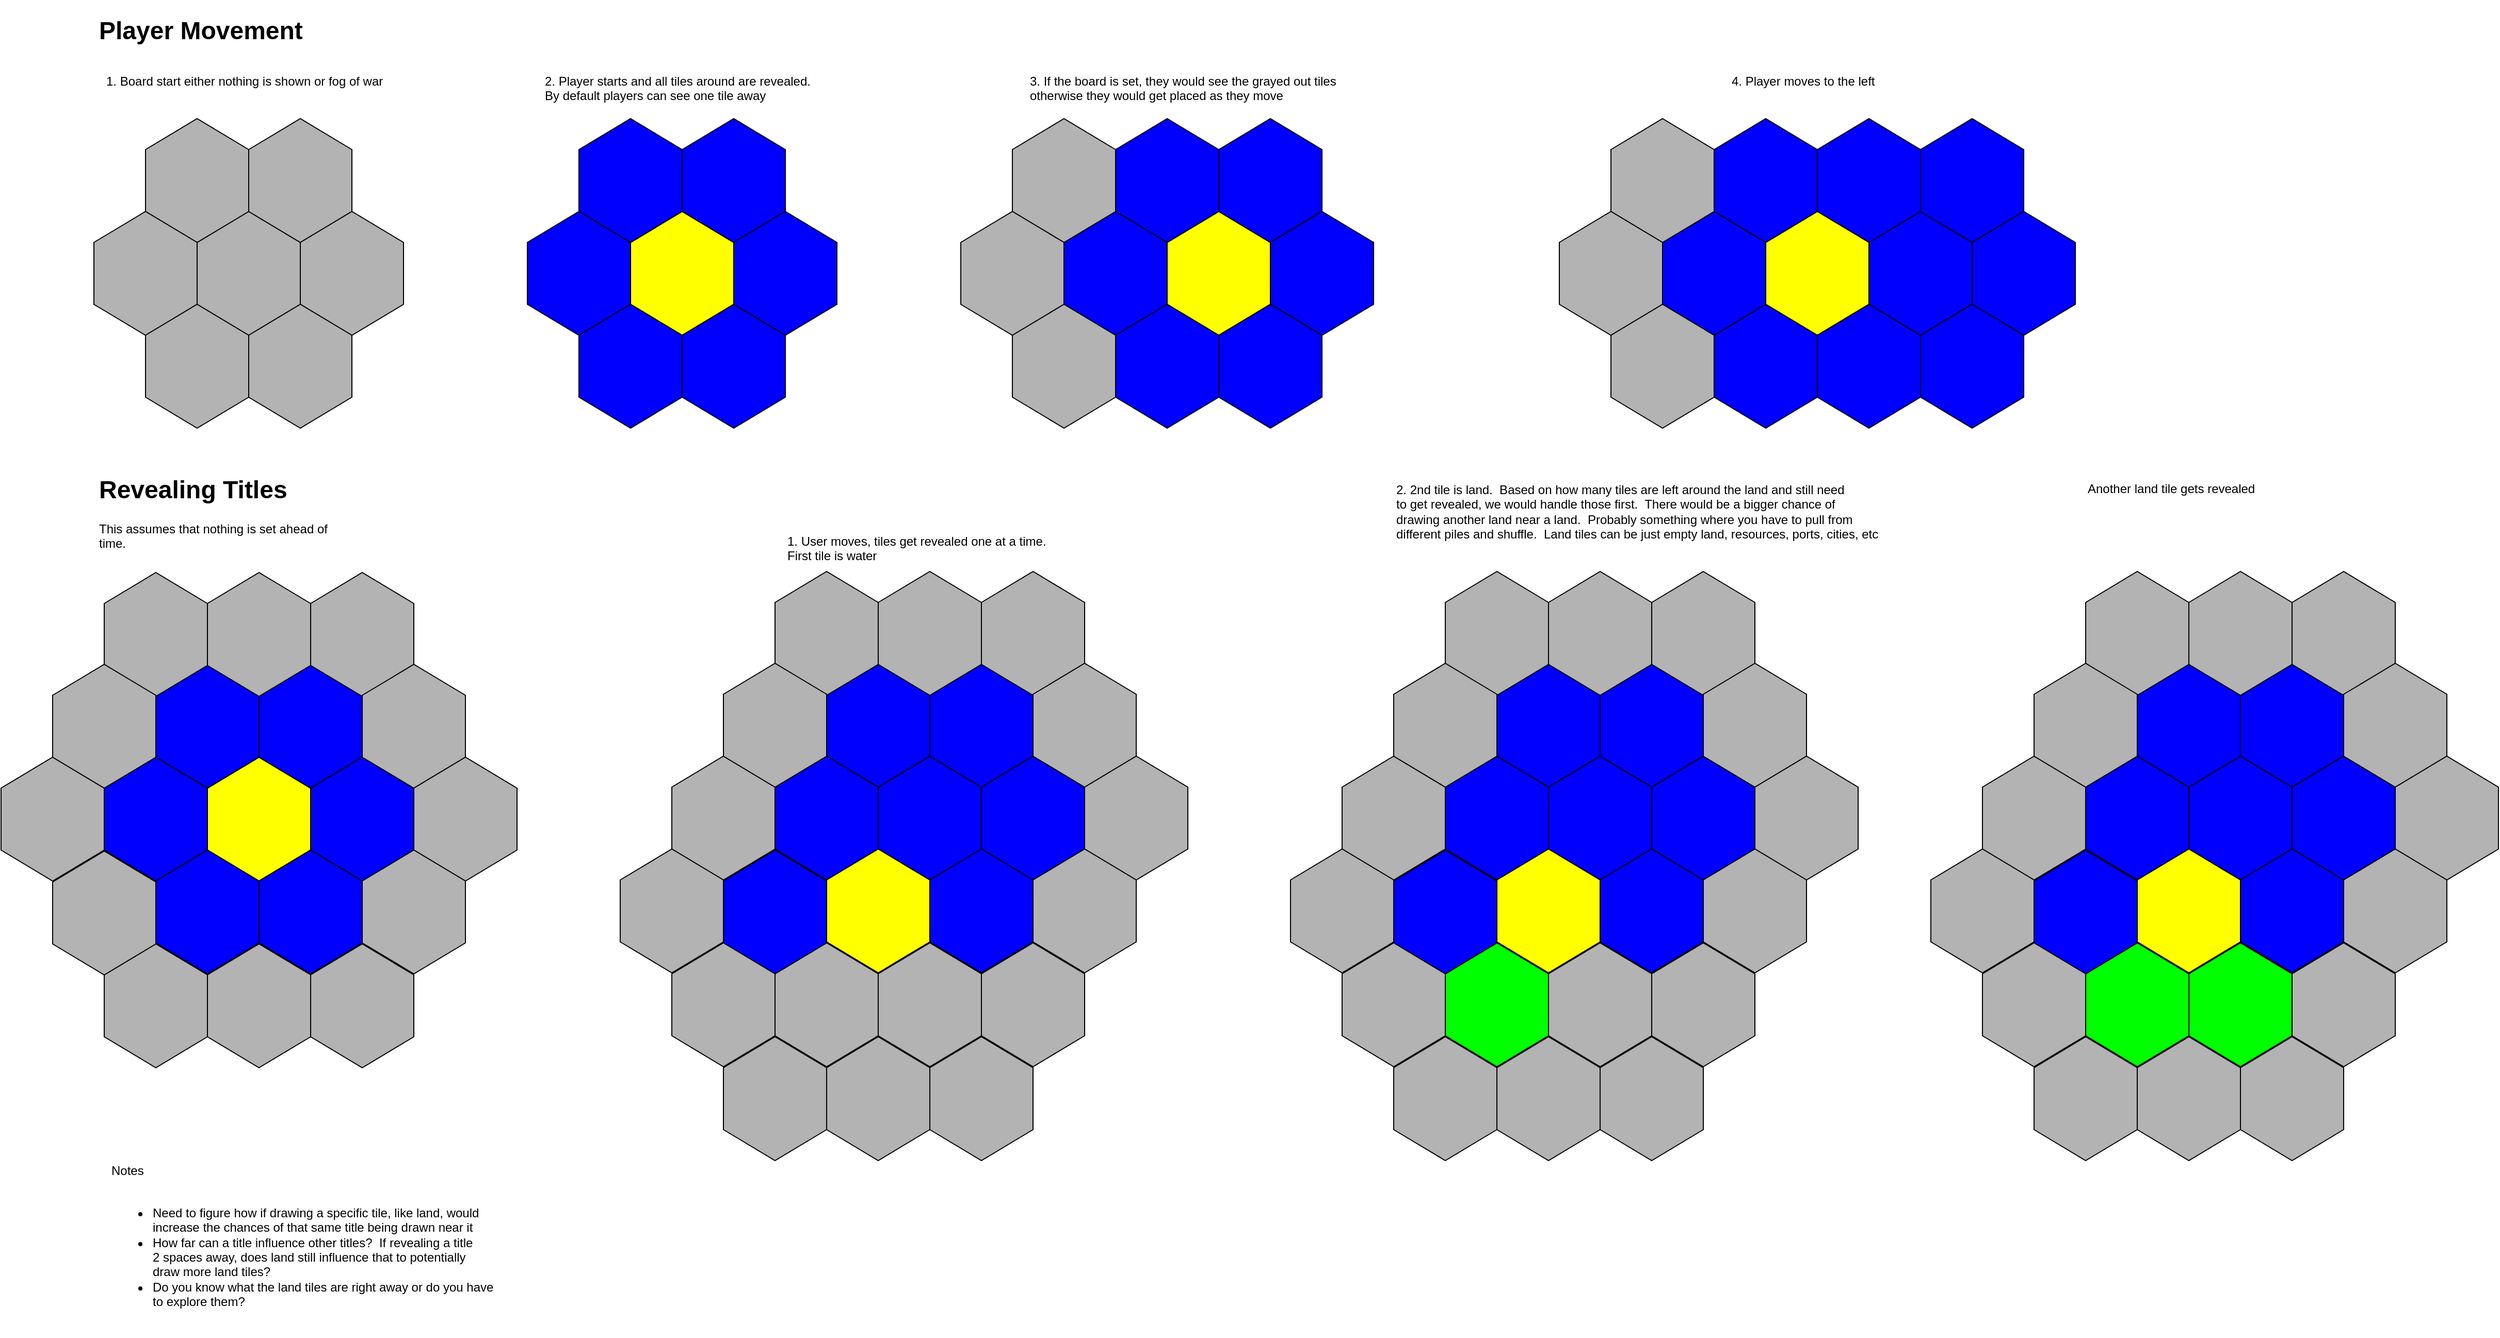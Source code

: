 <mxfile version="10.3.9" type="github"><diagram id="dtpAm63XE2LpqEBOxXvV" name="Page-1"><mxGraphModel dx="1083" dy="1764" grid="1" gridSize="10" guides="1" tooltips="1" connect="1" arrows="1" fold="1" page="1" pageScale="1" pageWidth="1920" pageHeight="1080" math="0" shadow="0"><root><mxCell id="0"/><mxCell id="1" parent="0"/><mxCell id="y9vMzIbp1HaaN1UP6ccl-5" value="" style="shape=hexagon;perimeter=hexagonPerimeter2;whiteSpace=wrap;html=1;fontColor=#00FF80;fillColor=#B3B3B3;direction=south;" parent="1" vertex="1"><mxGeometry x="310" y="190" width="100" height="120" as="geometry"/></mxCell><mxCell id="y9vMzIbp1HaaN1UP6ccl-6" value="" style="shape=hexagon;perimeter=hexagonPerimeter2;whiteSpace=wrap;html=1;fontColor=#00FF80;fillColor=#B3B3B3;direction=south;" parent="1" vertex="1"><mxGeometry x="260" y="100" width="100" height="120" as="geometry"/></mxCell><mxCell id="y9vMzIbp1HaaN1UP6ccl-7" value="" style="shape=hexagon;perimeter=hexagonPerimeter2;whiteSpace=wrap;html=1;fontColor=#00FF80;fillColor=#B3B3B3;direction=south;" parent="1" vertex="1"><mxGeometry x="360" y="100" width="100" height="120" as="geometry"/></mxCell><mxCell id="y9vMzIbp1HaaN1UP6ccl-8" value="" style="shape=hexagon;perimeter=hexagonPerimeter2;whiteSpace=wrap;html=1;fontColor=#00FF80;fillColor=#B3B3B3;direction=south;" parent="1" vertex="1"><mxGeometry x="410" y="190" width="100" height="120" as="geometry"/></mxCell><mxCell id="y9vMzIbp1HaaN1UP6ccl-9" value="" style="shape=hexagon;perimeter=hexagonPerimeter2;whiteSpace=wrap;html=1;fontColor=#00FF80;fillColor=#B3B3B3;direction=south;" parent="1" vertex="1"><mxGeometry x="210" y="190" width="100" height="120" as="geometry"/></mxCell><mxCell id="y9vMzIbp1HaaN1UP6ccl-10" value="" style="shape=hexagon;perimeter=hexagonPerimeter2;whiteSpace=wrap;html=1;fontColor=#00FF80;fillColor=#B3B3B3;direction=south;" parent="1" vertex="1"><mxGeometry x="260" y="280" width="100" height="120" as="geometry"/></mxCell><mxCell id="y9vMzIbp1HaaN1UP6ccl-11" value="" style="shape=hexagon;perimeter=hexagonPerimeter2;whiteSpace=wrap;html=1;fontColor=#00FF80;fillColor=#B3B3B3;direction=south;" parent="1" vertex="1"><mxGeometry x="360" y="280" width="100" height="120" as="geometry"/></mxCell><mxCell id="y9vMzIbp1HaaN1UP6ccl-13" value="&lt;font color=&quot;#000000&quot;&gt;1. Board start either nothing is shown or fog of war&lt;/font&gt;" style="text;html=1;resizable=0;points=[];autosize=1;align=left;verticalAlign=top;spacingTop=-4;fontColor=#00FF80;" parent="1" vertex="1"><mxGeometry x="220" y="54" width="280" height="20" as="geometry"/></mxCell><mxCell id="y9vMzIbp1HaaN1UP6ccl-14" value="" style="shape=hexagon;perimeter=hexagonPerimeter2;whiteSpace=wrap;html=1;fontColor=#00FF80;fillColor=#FFFF00;direction=south;" parent="1" vertex="1"><mxGeometry x="730" y="190" width="100" height="120" as="geometry"/></mxCell><mxCell id="y9vMzIbp1HaaN1UP6ccl-15" value="" style="shape=hexagon;perimeter=hexagonPerimeter2;whiteSpace=wrap;html=1;fontColor=#00FF80;fillColor=#0000FF;direction=south;" parent="1" vertex="1"><mxGeometry x="680" y="100" width="100" height="120" as="geometry"/></mxCell><mxCell id="y9vMzIbp1HaaN1UP6ccl-16" value="" style="shape=hexagon;perimeter=hexagonPerimeter2;whiteSpace=wrap;html=1;fontColor=#00FF80;fillColor=#0000FF;direction=south;" parent="1" vertex="1"><mxGeometry x="780" y="100" width="100" height="120" as="geometry"/></mxCell><mxCell id="y9vMzIbp1HaaN1UP6ccl-17" value="" style="shape=hexagon;perimeter=hexagonPerimeter2;whiteSpace=wrap;html=1;fontColor=#00FF80;fillColor=#0000FF;direction=south;" parent="1" vertex="1"><mxGeometry x="830" y="190" width="100" height="120" as="geometry"/></mxCell><mxCell id="y9vMzIbp1HaaN1UP6ccl-18" value="" style="shape=hexagon;perimeter=hexagonPerimeter2;whiteSpace=wrap;html=1;fontColor=#00FF80;fillColor=#0000FF;direction=south;" parent="1" vertex="1"><mxGeometry x="630" y="190" width="100" height="120" as="geometry"/></mxCell><mxCell id="y9vMzIbp1HaaN1UP6ccl-19" value="" style="shape=hexagon;perimeter=hexagonPerimeter2;whiteSpace=wrap;html=1;fontColor=#00FF80;fillColor=#0000FF;direction=south;" parent="1" vertex="1"><mxGeometry x="680" y="280" width="100" height="120" as="geometry"/></mxCell><mxCell id="y9vMzIbp1HaaN1UP6ccl-20" value="" style="shape=hexagon;perimeter=hexagonPerimeter2;whiteSpace=wrap;html=1;fontColor=#00FF80;fillColor=#0000FF;direction=south;" parent="1" vertex="1"><mxGeometry x="780" y="280" width="100" height="120" as="geometry"/></mxCell><mxCell id="y9vMzIbp1HaaN1UP6ccl-21" value="2. Player starts and all tiles around are revealed.&lt;br&gt;By default players can see one tile away" style="text;resizable=0;points=[];autosize=1;align=left;verticalAlign=top;spacingTop=-4;fontColor=#000000;html=1;" parent="1" vertex="1"><mxGeometry x="645" y="54" width="270" height="30" as="geometry"/></mxCell><mxCell id="y9vMzIbp1HaaN1UP6ccl-24" value="" style="shape=hexagon;perimeter=hexagonPerimeter2;whiteSpace=wrap;html=1;fontColor=#00FF80;fillColor=#FFFF00;direction=south;" parent="1" vertex="1"><mxGeometry x="1250" y="190" width="100" height="120" as="geometry"/></mxCell><mxCell id="y9vMzIbp1HaaN1UP6ccl-25" value="" style="shape=hexagon;perimeter=hexagonPerimeter2;whiteSpace=wrap;html=1;fontColor=#00FF80;fillColor=#0000FF;direction=south;" parent="1" vertex="1"><mxGeometry x="1200" y="100" width="100" height="120" as="geometry"/></mxCell><mxCell id="y9vMzIbp1HaaN1UP6ccl-26" value="" style="shape=hexagon;perimeter=hexagonPerimeter2;whiteSpace=wrap;html=1;fontColor=#00FF80;fillColor=#0000FF;direction=south;" parent="1" vertex="1"><mxGeometry x="1300" y="100" width="100" height="120" as="geometry"/></mxCell><mxCell id="y9vMzIbp1HaaN1UP6ccl-27" value="" style="shape=hexagon;perimeter=hexagonPerimeter2;whiteSpace=wrap;html=1;fontColor=#00FF80;fillColor=#0000FF;direction=south;" parent="1" vertex="1"><mxGeometry x="1350" y="190" width="100" height="120" as="geometry"/></mxCell><mxCell id="y9vMzIbp1HaaN1UP6ccl-28" value="" style="shape=hexagon;perimeter=hexagonPerimeter2;whiteSpace=wrap;html=1;fontColor=#00FF80;fillColor=#0000FF;direction=south;" parent="1" vertex="1"><mxGeometry x="1150" y="190" width="100" height="120" as="geometry"/></mxCell><mxCell id="y9vMzIbp1HaaN1UP6ccl-29" value="" style="shape=hexagon;perimeter=hexagonPerimeter2;whiteSpace=wrap;html=1;fontColor=#00FF80;fillColor=#0000FF;direction=south;" parent="1" vertex="1"><mxGeometry x="1200" y="280" width="100" height="120" as="geometry"/></mxCell><mxCell id="y9vMzIbp1HaaN1UP6ccl-30" value="" style="shape=hexagon;perimeter=hexagonPerimeter2;whiteSpace=wrap;html=1;fontColor=#00FF80;fillColor=#0000FF;direction=south;" parent="1" vertex="1"><mxGeometry x="1300" y="280" width="100" height="120" as="geometry"/></mxCell><mxCell id="y9vMzIbp1HaaN1UP6ccl-31" value="3. If the board is set, they would see the grayed out tiles&lt;br&gt;otherwise they would get placed as they move&lt;br&gt;" style="text;resizable=0;points=[];autosize=1;align=left;verticalAlign=top;spacingTop=-4;fontColor=#000000;html=1;" parent="1" vertex="1"><mxGeometry x="1115" y="54" width="310" height="30" as="geometry"/></mxCell><mxCell id="y9vMzIbp1HaaN1UP6ccl-32" value="" style="shape=hexagon;perimeter=hexagonPerimeter2;whiteSpace=wrap;html=1;fontColor=#00FF80;fillColor=#B3B3B3;direction=south;" parent="1" vertex="1"><mxGeometry x="1100" y="100" width="100" height="120" as="geometry"/></mxCell><mxCell id="y9vMzIbp1HaaN1UP6ccl-33" value="" style="shape=hexagon;perimeter=hexagonPerimeter2;whiteSpace=wrap;html=1;fontColor=#00FF80;fillColor=#B3B3B3;direction=south;" parent="1" vertex="1"><mxGeometry x="1050" y="190" width="100" height="120" as="geometry"/></mxCell><mxCell id="y9vMzIbp1HaaN1UP6ccl-34" value="" style="shape=hexagon;perimeter=hexagonPerimeter2;whiteSpace=wrap;html=1;fontColor=#00FF80;fillColor=#B3B3B3;direction=south;" parent="1" vertex="1"><mxGeometry x="1100" y="280" width="100" height="120" as="geometry"/></mxCell><mxCell id="y9vMzIbp1HaaN1UP6ccl-46" value="" style="shape=hexagon;perimeter=hexagonPerimeter2;whiteSpace=wrap;html=1;fontColor=#00FF80;fillColor=#0000FF;direction=south;" parent="1" vertex="1"><mxGeometry x="1930" y="190" width="100" height="120" as="geometry"/></mxCell><mxCell id="y9vMzIbp1HaaN1UP6ccl-47" value="" style="shape=hexagon;perimeter=hexagonPerimeter2;whiteSpace=wrap;html=1;fontColor=#00FF80;fillColor=#0000FF;direction=south;" parent="1" vertex="1"><mxGeometry x="1880" y="100" width="100" height="120" as="geometry"/></mxCell><mxCell id="y9vMzIbp1HaaN1UP6ccl-48" value="" style="shape=hexagon;perimeter=hexagonPerimeter2;whiteSpace=wrap;html=1;fontColor=#00FF80;fillColor=#0000FF;direction=south;" parent="1" vertex="1"><mxGeometry x="1980" y="100" width="100" height="120" as="geometry"/></mxCell><mxCell id="y9vMzIbp1HaaN1UP6ccl-49" value="" style="shape=hexagon;perimeter=hexagonPerimeter2;whiteSpace=wrap;html=1;fontColor=#00FF80;fillColor=#0000FF;direction=south;" parent="1" vertex="1"><mxGeometry x="2030" y="190" width="100" height="120" as="geometry"/></mxCell><mxCell id="y9vMzIbp1HaaN1UP6ccl-50" value="" style="shape=hexagon;perimeter=hexagonPerimeter2;whiteSpace=wrap;html=1;fontColor=#00FF80;fillColor=#FFFF00;direction=south;" parent="1" vertex="1"><mxGeometry x="1830" y="190" width="100" height="120" as="geometry"/></mxCell><mxCell id="y9vMzIbp1HaaN1UP6ccl-51" value="" style="shape=hexagon;perimeter=hexagonPerimeter2;whiteSpace=wrap;html=1;fontColor=#00FF80;fillColor=#0000FF;direction=south;" parent="1" vertex="1"><mxGeometry x="1880" y="280" width="100" height="120" as="geometry"/></mxCell><mxCell id="y9vMzIbp1HaaN1UP6ccl-52" value="" style="shape=hexagon;perimeter=hexagonPerimeter2;whiteSpace=wrap;html=1;fontColor=#00FF80;fillColor=#0000FF;direction=south;" parent="1" vertex="1"><mxGeometry x="1980" y="280" width="100" height="120" as="geometry"/></mxCell><mxCell id="y9vMzIbp1HaaN1UP6ccl-53" value="4. Player moves to the left&lt;br&gt;" style="text;resizable=0;points=[];autosize=1;align=left;verticalAlign=top;spacingTop=-4;fontColor=#000000;html=1;" parent="1" vertex="1"><mxGeometry x="1795" y="54" width="150" height="20" as="geometry"/></mxCell><mxCell id="y9vMzIbp1HaaN1UP6ccl-54" value="" style="shape=hexagon;perimeter=hexagonPerimeter2;whiteSpace=wrap;html=1;fontColor=#00FF80;fillColor=#0000FF;direction=south;" parent="1" vertex="1"><mxGeometry x="1780" y="100" width="100" height="120" as="geometry"/></mxCell><mxCell id="y9vMzIbp1HaaN1UP6ccl-55" value="" style="shape=hexagon;perimeter=hexagonPerimeter2;whiteSpace=wrap;html=1;fontColor=#00FF80;fillColor=#0000FF;direction=south;" parent="1" vertex="1"><mxGeometry x="1730" y="190" width="100" height="120" as="geometry"/></mxCell><mxCell id="y9vMzIbp1HaaN1UP6ccl-56" value="" style="shape=hexagon;perimeter=hexagonPerimeter2;whiteSpace=wrap;html=1;fontColor=#00FF80;fillColor=#0000FF;direction=south;" parent="1" vertex="1"><mxGeometry x="1780" y="280" width="100" height="120" as="geometry"/></mxCell><mxCell id="y9vMzIbp1HaaN1UP6ccl-57" value="" style="shape=hexagon;perimeter=hexagonPerimeter2;whiteSpace=wrap;html=1;fontColor=#00FF80;fillColor=#B3B3B3;direction=south;" parent="1" vertex="1"><mxGeometry x="1680" y="100" width="100" height="120" as="geometry"/></mxCell><mxCell id="y9vMzIbp1HaaN1UP6ccl-58" value="" style="shape=hexagon;perimeter=hexagonPerimeter2;whiteSpace=wrap;html=1;fontColor=#00FF80;fillColor=#B3B3B3;direction=south;" parent="1" vertex="1"><mxGeometry x="1630" y="190" width="100" height="120" as="geometry"/></mxCell><mxCell id="y9vMzIbp1HaaN1UP6ccl-59" value="" style="shape=hexagon;perimeter=hexagonPerimeter2;whiteSpace=wrap;html=1;fontColor=#00FF80;fillColor=#B3B3B3;direction=south;" parent="1" vertex="1"><mxGeometry x="1680" y="280" width="100" height="120" as="geometry"/></mxCell><mxCell id="y9vMzIbp1HaaN1UP6ccl-60" value="&lt;h1&gt;Player Movement&lt;/h1&gt;" style="text;html=1;strokeColor=none;fillColor=none;spacing=5;spacingTop=-20;whiteSpace=wrap;overflow=hidden;rounded=0;fontColor=#000000;" parent="1" vertex="1"><mxGeometry x="210" y="-5" width="230" height="50" as="geometry"/></mxCell><mxCell id="y9vMzIbp1HaaN1UP6ccl-63" value="&lt;h1&gt;Revealing Titles&lt;/h1&gt;&lt;p&gt;This assumes that nothing is set ahead of time.&lt;/p&gt;" style="text;html=1;strokeColor=none;fillColor=none;spacing=5;spacingTop=-20;whiteSpace=wrap;overflow=hidden;rounded=0;fontColor=#000000;" parent="1" vertex="1"><mxGeometry x="210" y="440" width="240" height="80" as="geometry"/></mxCell><mxCell id="y9vMzIbp1HaaN1UP6ccl-64" value="" style="shape=hexagon;perimeter=hexagonPerimeter2;whiteSpace=wrap;html=1;fontColor=#00FF80;fillColor=#FFFF00;direction=south;" parent="1" vertex="1"><mxGeometry x="320" y="719" width="100" height="120" as="geometry"/></mxCell><mxCell id="y9vMzIbp1HaaN1UP6ccl-65" value="" style="shape=hexagon;perimeter=hexagonPerimeter2;whiteSpace=wrap;html=1;fontColor=#00FF80;fillColor=#0000FF;direction=south;" parent="1" vertex="1"><mxGeometry x="270" y="629" width="100" height="120" as="geometry"/></mxCell><mxCell id="y9vMzIbp1HaaN1UP6ccl-66" value="" style="shape=hexagon;perimeter=hexagonPerimeter2;whiteSpace=wrap;html=1;fontColor=#00FF80;fillColor=#0000FF;direction=south;" parent="1" vertex="1"><mxGeometry x="370" y="629" width="100" height="120" as="geometry"/></mxCell><mxCell id="y9vMzIbp1HaaN1UP6ccl-67" value="" style="shape=hexagon;perimeter=hexagonPerimeter2;whiteSpace=wrap;html=1;fontColor=#00FF80;fillColor=#0000FF;direction=south;" parent="1" vertex="1"><mxGeometry x="420" y="719" width="100" height="120" as="geometry"/></mxCell><mxCell id="y9vMzIbp1HaaN1UP6ccl-68" value="" style="shape=hexagon;perimeter=hexagonPerimeter2;whiteSpace=wrap;html=1;fontColor=#00FF80;fillColor=#0000FF;direction=south;" parent="1" vertex="1"><mxGeometry x="220" y="719" width="100" height="120" as="geometry"/></mxCell><mxCell id="y9vMzIbp1HaaN1UP6ccl-69" value="" style="shape=hexagon;perimeter=hexagonPerimeter2;whiteSpace=wrap;html=1;fontColor=#00FF80;fillColor=#0000FF;direction=south;" parent="1" vertex="1"><mxGeometry x="270" y="809" width="100" height="120" as="geometry"/></mxCell><mxCell id="y9vMzIbp1HaaN1UP6ccl-70" value="" style="shape=hexagon;perimeter=hexagonPerimeter2;whiteSpace=wrap;html=1;fontColor=#00FF80;fillColor=#0000FF;direction=south;" parent="1" vertex="1"><mxGeometry x="370" y="809" width="100" height="120" as="geometry"/></mxCell><mxCell id="y9vMzIbp1HaaN1UP6ccl-72" value="" style="shape=hexagon;perimeter=hexagonPerimeter2;whiteSpace=wrap;html=1;fontColor=#00FF80;fillColor=#B3B3B3;direction=south;" parent="1" vertex="1"><mxGeometry x="220" y="540" width="100" height="120" as="geometry"/></mxCell><mxCell id="y9vMzIbp1HaaN1UP6ccl-73" value="" style="shape=hexagon;perimeter=hexagonPerimeter2;whiteSpace=wrap;html=1;fontColor=#00FF80;fillColor=#B3B3B3;direction=south;" parent="1" vertex="1"><mxGeometry x="320" y="540" width="100" height="120" as="geometry"/></mxCell><mxCell id="y9vMzIbp1HaaN1UP6ccl-74" value="" style="shape=hexagon;perimeter=hexagonPerimeter2;whiteSpace=wrap;html=1;fontColor=#00FF80;fillColor=#B3B3B3;direction=south;" parent="1" vertex="1"><mxGeometry x="420" y="540" width="100" height="120" as="geometry"/></mxCell><mxCell id="y9vMzIbp1HaaN1UP6ccl-75" value="" style="shape=hexagon;perimeter=hexagonPerimeter2;whiteSpace=wrap;html=1;fontColor=#00FF80;fillColor=#B3B3B3;direction=south;" parent="1" vertex="1"><mxGeometry x="470" y="629" width="100" height="120" as="geometry"/></mxCell><mxCell id="y9vMzIbp1HaaN1UP6ccl-76" value="" style="shape=hexagon;perimeter=hexagonPerimeter2;whiteSpace=wrap;html=1;fontColor=#00FF80;fillColor=#B3B3B3;direction=south;" parent="1" vertex="1"><mxGeometry x="520" y="719" width="100" height="120" as="geometry"/></mxCell><mxCell id="y9vMzIbp1HaaN1UP6ccl-77" value="" style="shape=hexagon;perimeter=hexagonPerimeter2;whiteSpace=wrap;html=1;fontColor=#00FF80;fillColor=#B3B3B3;direction=south;" parent="1" vertex="1"><mxGeometry x="470" y="809" width="100" height="120" as="geometry"/></mxCell><mxCell id="y9vMzIbp1HaaN1UP6ccl-78" value="" style="shape=hexagon;perimeter=hexagonPerimeter2;whiteSpace=wrap;html=1;fontColor=#00FF80;fillColor=#B3B3B3;direction=south;" parent="1" vertex="1"><mxGeometry x="420" y="900" width="100" height="120" as="geometry"/></mxCell><mxCell id="y9vMzIbp1HaaN1UP6ccl-80" value="" style="shape=hexagon;perimeter=hexagonPerimeter2;whiteSpace=wrap;html=1;fontColor=#00FF80;fillColor=#B3B3B3;direction=south;" parent="1" vertex="1"><mxGeometry x="320" y="900" width="100" height="120" as="geometry"/></mxCell><mxCell id="y9vMzIbp1HaaN1UP6ccl-81" value="" style="shape=hexagon;perimeter=hexagonPerimeter2;whiteSpace=wrap;html=1;fontColor=#00FF80;fillColor=#B3B3B3;direction=south;" parent="1" vertex="1"><mxGeometry x="220" y="900" width="100" height="120" as="geometry"/></mxCell><mxCell id="y9vMzIbp1HaaN1UP6ccl-82" value="" style="shape=hexagon;perimeter=hexagonPerimeter2;whiteSpace=wrap;html=1;fontColor=#00FF80;fillColor=#B3B3B3;direction=south;" parent="1" vertex="1"><mxGeometry x="170" y="810" width="100" height="120" as="geometry"/></mxCell><mxCell id="y9vMzIbp1HaaN1UP6ccl-83" value="" style="shape=hexagon;perimeter=hexagonPerimeter2;whiteSpace=wrap;html=1;fontColor=#00FF80;fillColor=#B3B3B3;direction=south;" parent="1" vertex="1"><mxGeometry x="120" y="719" width="100" height="120" as="geometry"/></mxCell><mxCell id="y9vMzIbp1HaaN1UP6ccl-84" value="" style="shape=hexagon;perimeter=hexagonPerimeter2;whiteSpace=wrap;html=1;fontColor=#00FF80;fillColor=#B3B3B3;direction=south;" parent="1" vertex="1"><mxGeometry x="170" y="629" width="100" height="120" as="geometry"/></mxCell><mxCell id="y9vMzIbp1HaaN1UP6ccl-85" value="" style="shape=hexagon;perimeter=hexagonPerimeter2;whiteSpace=wrap;html=1;fontColor=#00FF80;fillColor=#0000FF;direction=south;" parent="1" vertex="1"><mxGeometry x="970" y="718" width="100" height="120" as="geometry"/></mxCell><mxCell id="y9vMzIbp1HaaN1UP6ccl-86" value="" style="shape=hexagon;perimeter=hexagonPerimeter2;whiteSpace=wrap;html=1;fontColor=#00FF80;fillColor=#0000FF;direction=south;" parent="1" vertex="1"><mxGeometry x="920" y="628" width="100" height="120" as="geometry"/></mxCell><mxCell id="y9vMzIbp1HaaN1UP6ccl-87" value="" style="shape=hexagon;perimeter=hexagonPerimeter2;whiteSpace=wrap;html=1;fontColor=#00FF80;fillColor=#0000FF;direction=south;" parent="1" vertex="1"><mxGeometry x="1020" y="628" width="100" height="120" as="geometry"/></mxCell><mxCell id="y9vMzIbp1HaaN1UP6ccl-88" value="" style="shape=hexagon;perimeter=hexagonPerimeter2;whiteSpace=wrap;html=1;fontColor=#00FF80;fillColor=#0000FF;direction=south;" parent="1" vertex="1"><mxGeometry x="1070" y="718" width="100" height="120" as="geometry"/></mxCell><mxCell id="y9vMzIbp1HaaN1UP6ccl-89" value="" style="shape=hexagon;perimeter=hexagonPerimeter2;whiteSpace=wrap;html=1;fontColor=#00FF80;fillColor=#0000FF;direction=south;" parent="1" vertex="1"><mxGeometry x="870" y="718" width="100" height="120" as="geometry"/></mxCell><mxCell id="y9vMzIbp1HaaN1UP6ccl-90" value="" style="shape=hexagon;perimeter=hexagonPerimeter2;whiteSpace=wrap;html=1;fontColor=#00FF80;fillColor=#FFFF00;direction=south;" parent="1" vertex="1"><mxGeometry x="920" y="808" width="100" height="120" as="geometry"/></mxCell><mxCell id="y9vMzIbp1HaaN1UP6ccl-91" value="" style="shape=hexagon;perimeter=hexagonPerimeter2;whiteSpace=wrap;html=1;fontColor=#00FF80;fillColor=#0000FF;direction=south;" parent="1" vertex="1"><mxGeometry x="1020" y="808" width="100" height="120" as="geometry"/></mxCell><mxCell id="y9vMzIbp1HaaN1UP6ccl-92" value="" style="shape=hexagon;perimeter=hexagonPerimeter2;whiteSpace=wrap;html=1;fontColor=#00FF80;fillColor=#B3B3B3;direction=south;" parent="1" vertex="1"><mxGeometry x="870" y="539" width="100" height="120" as="geometry"/></mxCell><mxCell id="y9vMzIbp1HaaN1UP6ccl-93" value="" style="shape=hexagon;perimeter=hexagonPerimeter2;whiteSpace=wrap;html=1;fontColor=#00FF80;fillColor=#B3B3B3;direction=south;" parent="1" vertex="1"><mxGeometry x="970" y="539" width="100" height="120" as="geometry"/></mxCell><mxCell id="y9vMzIbp1HaaN1UP6ccl-94" value="" style="shape=hexagon;perimeter=hexagonPerimeter2;whiteSpace=wrap;html=1;fontColor=#00FF80;fillColor=#B3B3B3;direction=south;" parent="1" vertex="1"><mxGeometry x="1070" y="539" width="100" height="120" as="geometry"/></mxCell><mxCell id="y9vMzIbp1HaaN1UP6ccl-95" value="" style="shape=hexagon;perimeter=hexagonPerimeter2;whiteSpace=wrap;html=1;fontColor=#00FF80;fillColor=#B3B3B3;direction=south;" parent="1" vertex="1"><mxGeometry x="1120" y="628" width="100" height="120" as="geometry"/></mxCell><mxCell id="y9vMzIbp1HaaN1UP6ccl-96" value="" style="shape=hexagon;perimeter=hexagonPerimeter2;whiteSpace=wrap;html=1;fontColor=#00FF80;fillColor=#B3B3B3;direction=south;" parent="1" vertex="1"><mxGeometry x="1170" y="718" width="100" height="120" as="geometry"/></mxCell><mxCell id="y9vMzIbp1HaaN1UP6ccl-97" value="" style="shape=hexagon;perimeter=hexagonPerimeter2;whiteSpace=wrap;html=1;fontColor=#00FF80;fillColor=#B3B3B3;direction=south;" parent="1" vertex="1"><mxGeometry x="1120" y="808" width="100" height="120" as="geometry"/></mxCell><mxCell id="y9vMzIbp1HaaN1UP6ccl-98" value="" style="shape=hexagon;perimeter=hexagonPerimeter2;whiteSpace=wrap;html=1;fontColor=#00FF80;fillColor=#B3B3B3;direction=south;" parent="1" vertex="1"><mxGeometry x="1070" y="899" width="100" height="120" as="geometry"/></mxCell><mxCell id="y9vMzIbp1HaaN1UP6ccl-99" value="" style="shape=hexagon;perimeter=hexagonPerimeter2;whiteSpace=wrap;html=1;fontColor=#00FF80;fillColor=#B3B3B3;direction=south;" parent="1" vertex="1"><mxGeometry x="970" y="899" width="100" height="120" as="geometry"/></mxCell><mxCell id="y9vMzIbp1HaaN1UP6ccl-100" value="" style="shape=hexagon;perimeter=hexagonPerimeter2;whiteSpace=wrap;html=1;fontColor=#00FF80;fillColor=#B3B3B3;direction=south;" parent="1" vertex="1"><mxGeometry x="870" y="899" width="100" height="120" as="geometry"/></mxCell><mxCell id="y9vMzIbp1HaaN1UP6ccl-101" value="" style="shape=hexagon;perimeter=hexagonPerimeter2;whiteSpace=wrap;html=1;fontColor=#00FF80;fillColor=#0000FF;direction=south;" parent="1" vertex="1"><mxGeometry x="820" y="809" width="100" height="120" as="geometry"/></mxCell><mxCell id="y9vMzIbp1HaaN1UP6ccl-102" value="" style="shape=hexagon;perimeter=hexagonPerimeter2;whiteSpace=wrap;html=1;fontColor=#00FF80;fillColor=#B3B3B3;direction=south;" parent="1" vertex="1"><mxGeometry x="770" y="718" width="100" height="120" as="geometry"/></mxCell><mxCell id="y9vMzIbp1HaaN1UP6ccl-103" value="" style="shape=hexagon;perimeter=hexagonPerimeter2;whiteSpace=wrap;html=1;fontColor=#00FF80;fillColor=#B3B3B3;direction=south;" parent="1" vertex="1"><mxGeometry x="820" y="628" width="100" height="120" as="geometry"/></mxCell><mxCell id="y9vMzIbp1HaaN1UP6ccl-104" value="" style="shape=hexagon;perimeter=hexagonPerimeter2;whiteSpace=wrap;html=1;fontColor=#00FF80;fillColor=#B3B3B3;direction=south;" parent="1" vertex="1"><mxGeometry x="770" y="899" width="100" height="120" as="geometry"/></mxCell><mxCell id="y9vMzIbp1HaaN1UP6ccl-105" value="" style="shape=hexagon;perimeter=hexagonPerimeter2;whiteSpace=wrap;html=1;fontColor=#00FF80;fillColor=#B3B3B3;direction=south;" parent="1" vertex="1"><mxGeometry x="820" y="990" width="100" height="120" as="geometry"/></mxCell><mxCell id="y9vMzIbp1HaaN1UP6ccl-106" value="" style="shape=hexagon;perimeter=hexagonPerimeter2;whiteSpace=wrap;html=1;fontColor=#00FF80;fillColor=#B3B3B3;direction=south;" parent="1" vertex="1"><mxGeometry x="920" y="990" width="100" height="120" as="geometry"/></mxCell><mxCell id="y9vMzIbp1HaaN1UP6ccl-107" value="" style="shape=hexagon;perimeter=hexagonPerimeter2;whiteSpace=wrap;html=1;fontColor=#00FF80;fillColor=#B3B3B3;direction=south;" parent="1" vertex="1"><mxGeometry x="720" y="808" width="100" height="120" as="geometry"/></mxCell><mxCell id="y9vMzIbp1HaaN1UP6ccl-108" value="" style="shape=hexagon;perimeter=hexagonPerimeter2;whiteSpace=wrap;html=1;fontColor=#00FF80;fillColor=#B3B3B3;direction=south;" parent="1" vertex="1"><mxGeometry x="1020" y="990" width="100" height="120" as="geometry"/></mxCell><mxCell id="y9vMzIbp1HaaN1UP6ccl-109" value="&lt;font color=&quot;#000000&quot;&gt;1. User moves, tiles get revealed one at a time.&amp;nbsp;&lt;br&gt;First tile is water&lt;br&gt;&lt;/font&gt;" style="text;html=1;resizable=0;points=[];autosize=1;align=left;verticalAlign=top;spacingTop=-4;fontColor=#00FF80;" parent="1" vertex="1"><mxGeometry x="880" y="500" width="270" height="30" as="geometry"/></mxCell><mxCell id="y9vMzIbp1HaaN1UP6ccl-110" value="" style="shape=hexagon;perimeter=hexagonPerimeter2;whiteSpace=wrap;html=1;fontColor=#00FF80;fillColor=#0000FF;direction=south;" parent="1" vertex="1"><mxGeometry x="1619.5" y="718" width="100" height="120" as="geometry"/></mxCell><mxCell id="y9vMzIbp1HaaN1UP6ccl-111" value="" style="shape=hexagon;perimeter=hexagonPerimeter2;whiteSpace=wrap;html=1;fontColor=#00FF80;fillColor=#0000FF;direction=south;" parent="1" vertex="1"><mxGeometry x="1569.5" y="628" width="100" height="120" as="geometry"/></mxCell><mxCell id="y9vMzIbp1HaaN1UP6ccl-112" value="" style="shape=hexagon;perimeter=hexagonPerimeter2;whiteSpace=wrap;html=1;fontColor=#00FF80;fillColor=#0000FF;direction=south;" parent="1" vertex="1"><mxGeometry x="1669.5" y="628" width="100" height="120" as="geometry"/></mxCell><mxCell id="y9vMzIbp1HaaN1UP6ccl-113" value="" style="shape=hexagon;perimeter=hexagonPerimeter2;whiteSpace=wrap;html=1;fontColor=#00FF80;fillColor=#0000FF;direction=south;" parent="1" vertex="1"><mxGeometry x="1719.5" y="718" width="100" height="120" as="geometry"/></mxCell><mxCell id="y9vMzIbp1HaaN1UP6ccl-114" value="" style="shape=hexagon;perimeter=hexagonPerimeter2;whiteSpace=wrap;html=1;fontColor=#00FF80;fillColor=#0000FF;direction=south;" parent="1" vertex="1"><mxGeometry x="1519.5" y="718" width="100" height="120" as="geometry"/></mxCell><mxCell id="y9vMzIbp1HaaN1UP6ccl-115" value="" style="shape=hexagon;perimeter=hexagonPerimeter2;whiteSpace=wrap;html=1;fontColor=#00FF80;fillColor=#FFFF00;direction=south;" parent="1" vertex="1"><mxGeometry x="1569.5" y="808" width="100" height="120" as="geometry"/></mxCell><mxCell id="y9vMzIbp1HaaN1UP6ccl-116" value="" style="shape=hexagon;perimeter=hexagonPerimeter2;whiteSpace=wrap;html=1;fontColor=#00FF80;fillColor=#0000FF;direction=south;" parent="1" vertex="1"><mxGeometry x="1669.5" y="808" width="100" height="120" as="geometry"/></mxCell><mxCell id="y9vMzIbp1HaaN1UP6ccl-117" value="" style="shape=hexagon;perimeter=hexagonPerimeter2;whiteSpace=wrap;html=1;fontColor=#00FF80;fillColor=#B3B3B3;direction=south;" parent="1" vertex="1"><mxGeometry x="1519.5" y="539" width="100" height="120" as="geometry"/></mxCell><mxCell id="y9vMzIbp1HaaN1UP6ccl-118" value="" style="shape=hexagon;perimeter=hexagonPerimeter2;whiteSpace=wrap;html=1;fontColor=#00FF80;fillColor=#B3B3B3;direction=south;" parent="1" vertex="1"><mxGeometry x="1619.5" y="539" width="100" height="120" as="geometry"/></mxCell><mxCell id="y9vMzIbp1HaaN1UP6ccl-119" value="" style="shape=hexagon;perimeter=hexagonPerimeter2;whiteSpace=wrap;html=1;fontColor=#00FF80;fillColor=#B3B3B3;direction=south;" parent="1" vertex="1"><mxGeometry x="1719.5" y="539" width="100" height="120" as="geometry"/></mxCell><mxCell id="y9vMzIbp1HaaN1UP6ccl-120" value="" style="shape=hexagon;perimeter=hexagonPerimeter2;whiteSpace=wrap;html=1;fontColor=#00FF80;fillColor=#B3B3B3;direction=south;" parent="1" vertex="1"><mxGeometry x="1769.5" y="628" width="100" height="120" as="geometry"/></mxCell><mxCell id="y9vMzIbp1HaaN1UP6ccl-121" value="" style="shape=hexagon;perimeter=hexagonPerimeter2;whiteSpace=wrap;html=1;fontColor=#00FF80;fillColor=#B3B3B3;direction=south;" parent="1" vertex="1"><mxGeometry x="1819.5" y="718" width="100" height="120" as="geometry"/></mxCell><mxCell id="y9vMzIbp1HaaN1UP6ccl-122" value="" style="shape=hexagon;perimeter=hexagonPerimeter2;whiteSpace=wrap;html=1;fontColor=#00FF80;fillColor=#B3B3B3;direction=south;" parent="1" vertex="1"><mxGeometry x="1769.5" y="808" width="100" height="120" as="geometry"/></mxCell><mxCell id="y9vMzIbp1HaaN1UP6ccl-123" value="" style="shape=hexagon;perimeter=hexagonPerimeter2;whiteSpace=wrap;html=1;fontColor=#00FF80;fillColor=#B3B3B3;direction=south;" parent="1" vertex="1"><mxGeometry x="1719.5" y="899" width="100" height="120" as="geometry"/></mxCell><mxCell id="y9vMzIbp1HaaN1UP6ccl-124" value="" style="shape=hexagon;perimeter=hexagonPerimeter2;whiteSpace=wrap;html=1;fontColor=#00FF80;fillColor=#B3B3B3;direction=south;" parent="1" vertex="1"><mxGeometry x="1619.5" y="899" width="100" height="120" as="geometry"/></mxCell><mxCell id="y9vMzIbp1HaaN1UP6ccl-125" value="" style="shape=hexagon;perimeter=hexagonPerimeter2;whiteSpace=wrap;html=1;fontColor=#00FF80;fillColor=#00FF00;direction=south;" parent="1" vertex="1"><mxGeometry x="1519.5" y="899" width="100" height="120" as="geometry"/></mxCell><mxCell id="y9vMzIbp1HaaN1UP6ccl-126" value="" style="shape=hexagon;perimeter=hexagonPerimeter2;whiteSpace=wrap;html=1;fontColor=#00FF80;fillColor=#0000FF;direction=south;" parent="1" vertex="1"><mxGeometry x="1469.5" y="809" width="100" height="120" as="geometry"/></mxCell><mxCell id="y9vMzIbp1HaaN1UP6ccl-127" value="" style="shape=hexagon;perimeter=hexagonPerimeter2;whiteSpace=wrap;html=1;fontColor=#00FF80;fillColor=#B3B3B3;direction=south;" parent="1" vertex="1"><mxGeometry x="1419.5" y="718" width="100" height="120" as="geometry"/></mxCell><mxCell id="y9vMzIbp1HaaN1UP6ccl-128" value="" style="shape=hexagon;perimeter=hexagonPerimeter2;whiteSpace=wrap;html=1;fontColor=#00FF80;fillColor=#B3B3B3;direction=south;" parent="1" vertex="1"><mxGeometry x="1469.5" y="628" width="100" height="120" as="geometry"/></mxCell><mxCell id="y9vMzIbp1HaaN1UP6ccl-129" value="" style="shape=hexagon;perimeter=hexagonPerimeter2;whiteSpace=wrap;html=1;fontColor=#00FF80;fillColor=#B3B3B3;direction=south;" parent="1" vertex="1"><mxGeometry x="1419.5" y="899" width="100" height="120" as="geometry"/></mxCell><mxCell id="y9vMzIbp1HaaN1UP6ccl-130" value="" style="shape=hexagon;perimeter=hexagonPerimeter2;whiteSpace=wrap;html=1;fontColor=#00FF80;fillColor=#B3B3B3;direction=south;" parent="1" vertex="1"><mxGeometry x="1469.5" y="990" width="100" height="120" as="geometry"/></mxCell><mxCell id="y9vMzIbp1HaaN1UP6ccl-131" value="" style="shape=hexagon;perimeter=hexagonPerimeter2;whiteSpace=wrap;html=1;fontColor=#00FF80;fillColor=#B3B3B3;direction=south;" parent="1" vertex="1"><mxGeometry x="1569.5" y="990" width="100" height="120" as="geometry"/></mxCell><mxCell id="y9vMzIbp1HaaN1UP6ccl-132" value="" style="shape=hexagon;perimeter=hexagonPerimeter2;whiteSpace=wrap;html=1;fontColor=#00FF80;fillColor=#B3B3B3;direction=south;" parent="1" vertex="1"><mxGeometry x="1369.5" y="808" width="100" height="120" as="geometry"/></mxCell><mxCell id="y9vMzIbp1HaaN1UP6ccl-133" value="" style="shape=hexagon;perimeter=hexagonPerimeter2;whiteSpace=wrap;html=1;fontColor=#00FF80;fillColor=#B3B3B3;direction=south;" parent="1" vertex="1"><mxGeometry x="1669.5" y="990" width="100" height="120" as="geometry"/></mxCell><mxCell id="y9vMzIbp1HaaN1UP6ccl-134" value="&lt;font color=&quot;#000000&quot;&gt;2. 2nd tile is land.&amp;nbsp; Based on how many tiles are left around the land and still need&lt;br&gt;to get revealed, we would handle those first.&amp;nbsp; There would be a bigger chance of&lt;br&gt;drawing another land near a land.&amp;nbsp; Probably something where you have to pull from&lt;br&gt;different piles and shuffle.&amp;nbsp; Land tiles can be just empty land, resources, ports, cities, etc&lt;br&gt;&lt;/font&gt;" style="text;html=1;resizable=0;points=[];autosize=1;align=left;verticalAlign=top;spacingTop=-4;fontColor=#00FF80;" parent="1" vertex="1"><mxGeometry x="1469.5" y="449.5" width="480" height="60" as="geometry"/></mxCell><mxCell id="aM89vwn9k8xAn1YTzPyH-1" value="" style="shape=hexagon;perimeter=hexagonPerimeter2;whiteSpace=wrap;html=1;fontColor=#00FF80;fillColor=#0000FF;direction=south;" vertex="1" parent="1"><mxGeometry x="2240" y="718" width="100" height="120" as="geometry"/></mxCell><mxCell id="aM89vwn9k8xAn1YTzPyH-2" value="" style="shape=hexagon;perimeter=hexagonPerimeter2;whiteSpace=wrap;html=1;fontColor=#00FF80;fillColor=#0000FF;direction=south;" vertex="1" parent="1"><mxGeometry x="2190" y="628" width="100" height="120" as="geometry"/></mxCell><mxCell id="aM89vwn9k8xAn1YTzPyH-3" value="" style="shape=hexagon;perimeter=hexagonPerimeter2;whiteSpace=wrap;html=1;fontColor=#00FF80;fillColor=#0000FF;direction=south;" vertex="1" parent="1"><mxGeometry x="2290" y="628" width="100" height="120" as="geometry"/></mxCell><mxCell id="aM89vwn9k8xAn1YTzPyH-4" value="" style="shape=hexagon;perimeter=hexagonPerimeter2;whiteSpace=wrap;html=1;fontColor=#00FF80;fillColor=#0000FF;direction=south;" vertex="1" parent="1"><mxGeometry x="2340" y="718" width="100" height="120" as="geometry"/></mxCell><mxCell id="aM89vwn9k8xAn1YTzPyH-5" value="" style="shape=hexagon;perimeter=hexagonPerimeter2;whiteSpace=wrap;html=1;fontColor=#00FF80;fillColor=#0000FF;direction=south;" vertex="1" parent="1"><mxGeometry x="2140" y="718" width="100" height="120" as="geometry"/></mxCell><mxCell id="aM89vwn9k8xAn1YTzPyH-6" value="" style="shape=hexagon;perimeter=hexagonPerimeter2;whiteSpace=wrap;html=1;fontColor=#00FF80;fillColor=#FFFF00;direction=south;" vertex="1" parent="1"><mxGeometry x="2190" y="808" width="100" height="120" as="geometry"/></mxCell><mxCell id="aM89vwn9k8xAn1YTzPyH-7" value="" style="shape=hexagon;perimeter=hexagonPerimeter2;whiteSpace=wrap;html=1;fontColor=#00FF80;fillColor=#0000FF;direction=south;" vertex="1" parent="1"><mxGeometry x="2290" y="808" width="100" height="120" as="geometry"/></mxCell><mxCell id="aM89vwn9k8xAn1YTzPyH-8" value="" style="shape=hexagon;perimeter=hexagonPerimeter2;whiteSpace=wrap;html=1;fontColor=#00FF80;fillColor=#B3B3B3;direction=south;" vertex="1" parent="1"><mxGeometry x="2140" y="539" width="100" height="120" as="geometry"/></mxCell><mxCell id="aM89vwn9k8xAn1YTzPyH-9" value="" style="shape=hexagon;perimeter=hexagonPerimeter2;whiteSpace=wrap;html=1;fontColor=#00FF80;fillColor=#B3B3B3;direction=south;" vertex="1" parent="1"><mxGeometry x="2240" y="539" width="100" height="120" as="geometry"/></mxCell><mxCell id="aM89vwn9k8xAn1YTzPyH-10" value="" style="shape=hexagon;perimeter=hexagonPerimeter2;whiteSpace=wrap;html=1;fontColor=#00FF80;fillColor=#B3B3B3;direction=south;" vertex="1" parent="1"><mxGeometry x="2340" y="539" width="100" height="120" as="geometry"/></mxCell><mxCell id="aM89vwn9k8xAn1YTzPyH-11" value="" style="shape=hexagon;perimeter=hexagonPerimeter2;whiteSpace=wrap;html=1;fontColor=#00FF80;fillColor=#B3B3B3;direction=south;" vertex="1" parent="1"><mxGeometry x="2390" y="628" width="100" height="120" as="geometry"/></mxCell><mxCell id="aM89vwn9k8xAn1YTzPyH-12" value="" style="shape=hexagon;perimeter=hexagonPerimeter2;whiteSpace=wrap;html=1;fontColor=#00FF80;fillColor=#B3B3B3;direction=south;" vertex="1" parent="1"><mxGeometry x="2440" y="718" width="100" height="120" as="geometry"/></mxCell><mxCell id="aM89vwn9k8xAn1YTzPyH-13" value="" style="shape=hexagon;perimeter=hexagonPerimeter2;whiteSpace=wrap;html=1;fontColor=#00FF80;fillColor=#B3B3B3;direction=south;" vertex="1" parent="1"><mxGeometry x="2390" y="808" width="100" height="120" as="geometry"/></mxCell><mxCell id="aM89vwn9k8xAn1YTzPyH-14" value="" style="shape=hexagon;perimeter=hexagonPerimeter2;whiteSpace=wrap;html=1;fontColor=#00FF80;fillColor=#B3B3B3;direction=south;" vertex="1" parent="1"><mxGeometry x="2340" y="899" width="100" height="120" as="geometry"/></mxCell><mxCell id="aM89vwn9k8xAn1YTzPyH-15" value="" style="shape=hexagon;perimeter=hexagonPerimeter2;whiteSpace=wrap;html=1;fontColor=#00FF80;fillColor=#00FF00;direction=south;" vertex="1" parent="1"><mxGeometry x="2240" y="899" width="100" height="120" as="geometry"/></mxCell><mxCell id="aM89vwn9k8xAn1YTzPyH-16" value="" style="shape=hexagon;perimeter=hexagonPerimeter2;whiteSpace=wrap;html=1;fontColor=#00FF80;fillColor=#00FF00;direction=south;" vertex="1" parent="1"><mxGeometry x="2140" y="899" width="100" height="120" as="geometry"/></mxCell><mxCell id="aM89vwn9k8xAn1YTzPyH-17" value="" style="shape=hexagon;perimeter=hexagonPerimeter2;whiteSpace=wrap;html=1;fontColor=#00FF80;fillColor=#0000FF;direction=south;" vertex="1" parent="1"><mxGeometry x="2090" y="809" width="100" height="120" as="geometry"/></mxCell><mxCell id="aM89vwn9k8xAn1YTzPyH-18" value="" style="shape=hexagon;perimeter=hexagonPerimeter2;whiteSpace=wrap;html=1;fontColor=#00FF80;fillColor=#B3B3B3;direction=south;" vertex="1" parent="1"><mxGeometry x="2040" y="718" width="100" height="120" as="geometry"/></mxCell><mxCell id="aM89vwn9k8xAn1YTzPyH-19" value="" style="shape=hexagon;perimeter=hexagonPerimeter2;whiteSpace=wrap;html=1;fontColor=#00FF80;fillColor=#B3B3B3;direction=south;" vertex="1" parent="1"><mxGeometry x="2090" y="628" width="100" height="120" as="geometry"/></mxCell><mxCell id="aM89vwn9k8xAn1YTzPyH-20" value="" style="shape=hexagon;perimeter=hexagonPerimeter2;whiteSpace=wrap;html=1;fontColor=#00FF80;fillColor=#B3B3B3;direction=south;" vertex="1" parent="1"><mxGeometry x="2040" y="899" width="100" height="120" as="geometry"/></mxCell><mxCell id="aM89vwn9k8xAn1YTzPyH-21" value="" style="shape=hexagon;perimeter=hexagonPerimeter2;whiteSpace=wrap;html=1;fontColor=#00FF80;fillColor=#B3B3B3;direction=south;" vertex="1" parent="1"><mxGeometry x="2090" y="990" width="100" height="120" as="geometry"/></mxCell><mxCell id="aM89vwn9k8xAn1YTzPyH-22" value="" style="shape=hexagon;perimeter=hexagonPerimeter2;whiteSpace=wrap;html=1;fontColor=#00FF80;fillColor=#B3B3B3;direction=south;" vertex="1" parent="1"><mxGeometry x="2190" y="990" width="100" height="120" as="geometry"/></mxCell><mxCell id="aM89vwn9k8xAn1YTzPyH-23" value="" style="shape=hexagon;perimeter=hexagonPerimeter2;whiteSpace=wrap;html=1;fontColor=#00FF80;fillColor=#B3B3B3;direction=south;" vertex="1" parent="1"><mxGeometry x="1990" y="808" width="100" height="120" as="geometry"/></mxCell><mxCell id="aM89vwn9k8xAn1YTzPyH-24" value="" style="shape=hexagon;perimeter=hexagonPerimeter2;whiteSpace=wrap;html=1;fontColor=#00FF80;fillColor=#B3B3B3;direction=south;" vertex="1" parent="1"><mxGeometry x="2290" y="990" width="100" height="120" as="geometry"/></mxCell><mxCell id="aM89vwn9k8xAn1YTzPyH-25" value="Another land tile gets revealed" style="text;html=1;resizable=0;points=[];autosize=1;align=left;verticalAlign=top;spacingTop=-4;" vertex="1" parent="1"><mxGeometry x="2140" y="449" width="180" height="20" as="geometry"/></mxCell><mxCell id="aM89vwn9k8xAn1YTzPyH-26" value="Notes&lt;br&gt;&lt;br&gt;&lt;ul&gt;&lt;li&gt;Need to figure how if drawing a specific tile, like land, would&amp;nbsp;&lt;br&gt;increase the chances of that same title being drawn near it&lt;/li&gt;&lt;li&gt;How far can a title influence other titles?&amp;nbsp; If revealing a title&lt;br&gt;2 spaces away, does land still influence that to potentially&lt;br&gt;draw more land tiles?&lt;/li&gt;&lt;li&gt;Do you know what the land tiles are right away or do you have&amp;nbsp;&lt;br&gt;to explore them?&lt;/li&gt;&lt;/ul&gt;&lt;br&gt;" style="text;html=1;resizable=0;points=[];autosize=1;align=left;verticalAlign=top;spacingTop=-4;" vertex="1" parent="1"><mxGeometry x="225" y="1110" width="390" height="170" as="geometry"/></mxCell></root></mxGraphModel></diagram></mxfile>